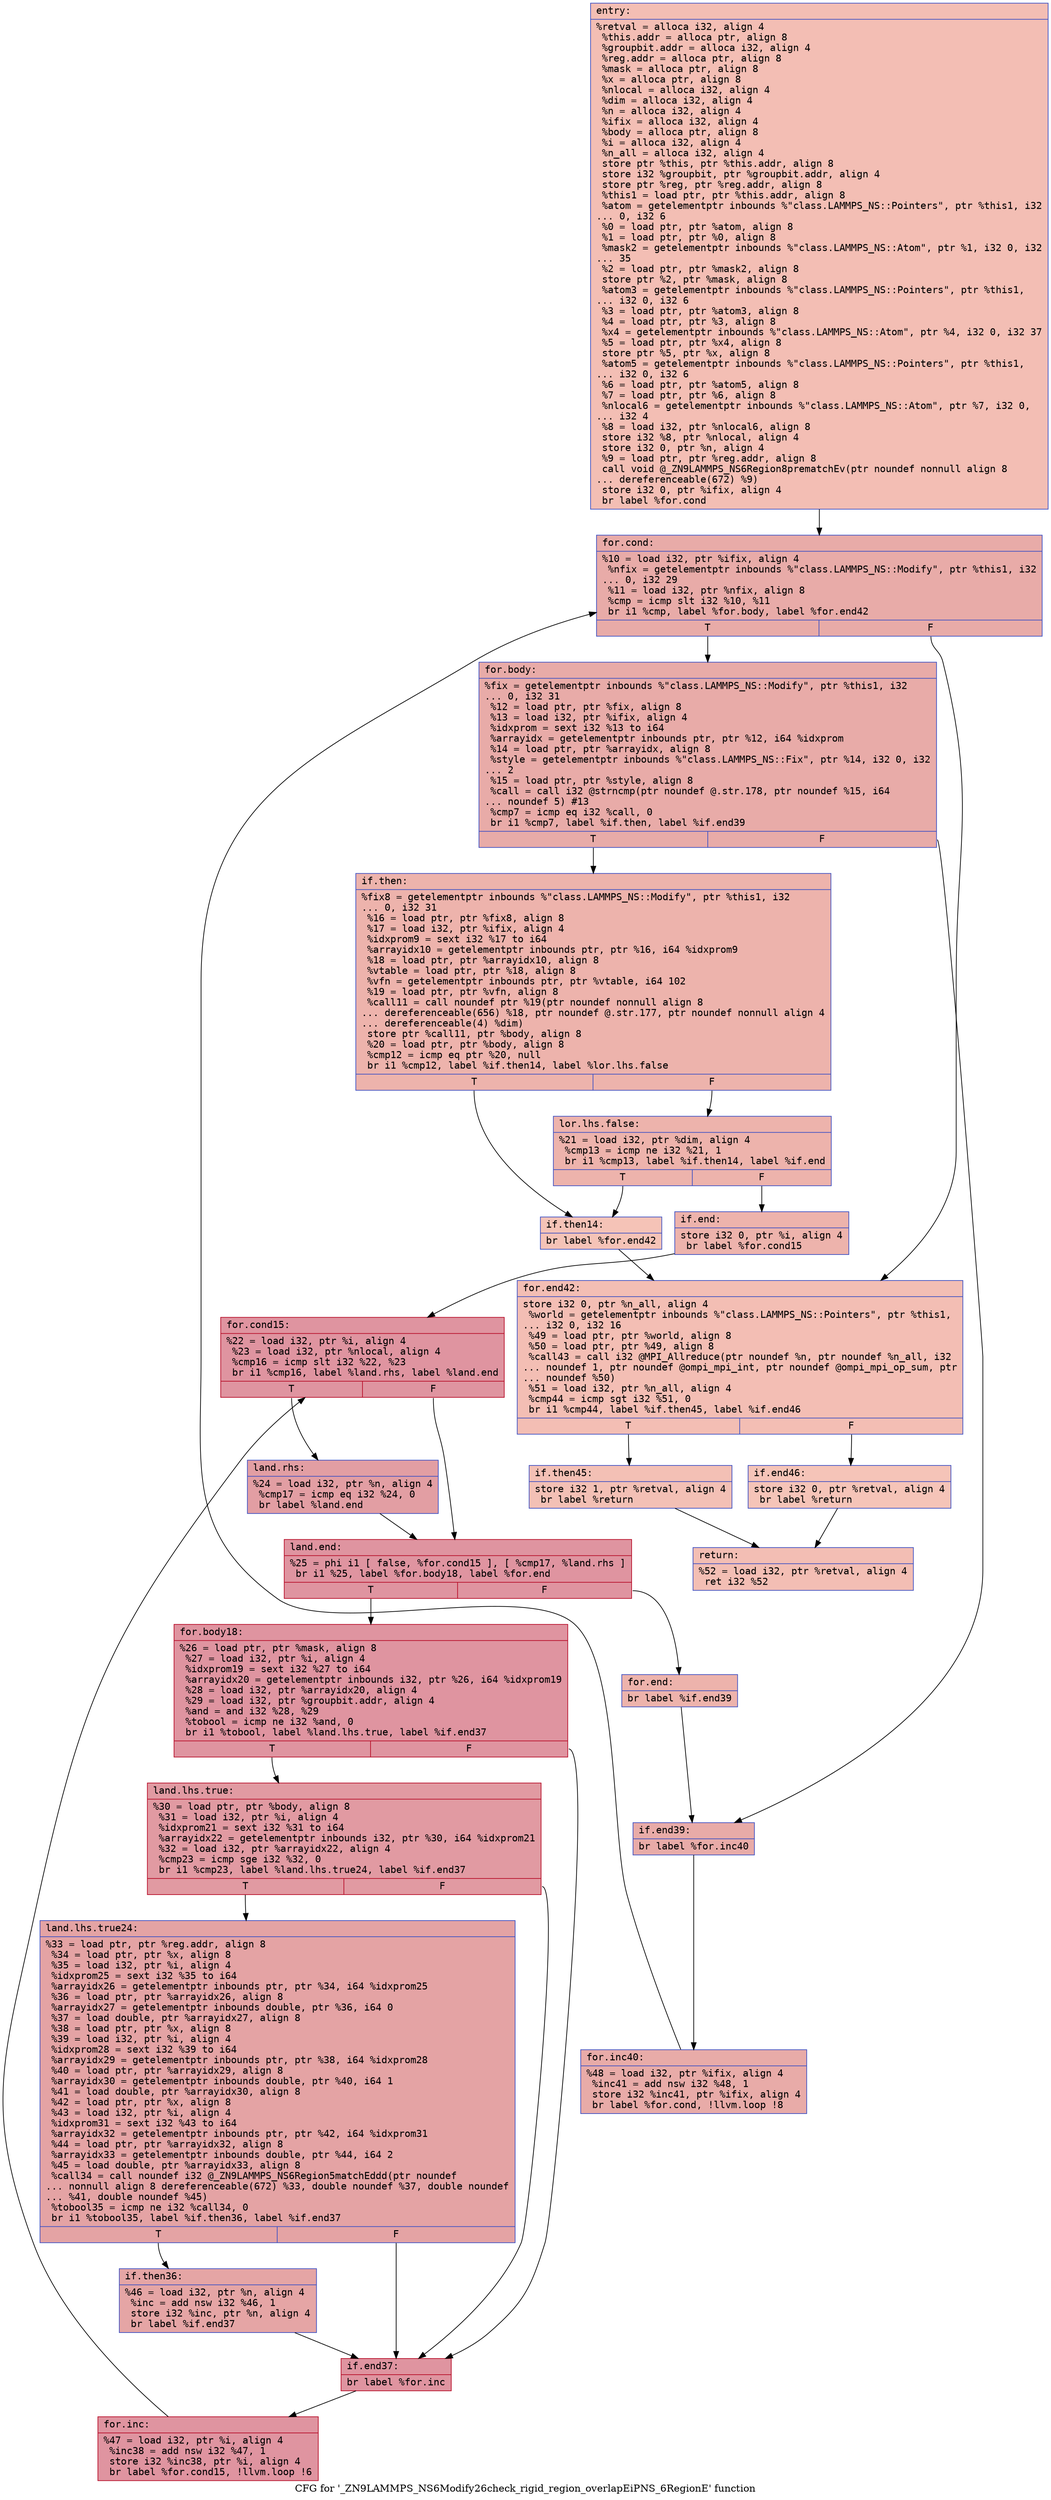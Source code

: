 digraph "CFG for '_ZN9LAMMPS_NS6Modify26check_rigid_region_overlapEiPNS_6RegionE' function" {
	label="CFG for '_ZN9LAMMPS_NS6Modify26check_rigid_region_overlapEiPNS_6RegionE' function";

	Node0x561f163c0360 [shape=record,color="#3d50c3ff", style=filled, fillcolor="#e36c5570" fontname="Courier",label="{entry:\l|  %retval = alloca i32, align 4\l  %this.addr = alloca ptr, align 8\l  %groupbit.addr = alloca i32, align 4\l  %reg.addr = alloca ptr, align 8\l  %mask = alloca ptr, align 8\l  %x = alloca ptr, align 8\l  %nlocal = alloca i32, align 4\l  %dim = alloca i32, align 4\l  %n = alloca i32, align 4\l  %ifix = alloca i32, align 4\l  %body = alloca ptr, align 8\l  %i = alloca i32, align 4\l  %n_all = alloca i32, align 4\l  store ptr %this, ptr %this.addr, align 8\l  store i32 %groupbit, ptr %groupbit.addr, align 4\l  store ptr %reg, ptr %reg.addr, align 8\l  %this1 = load ptr, ptr %this.addr, align 8\l  %atom = getelementptr inbounds %\"class.LAMMPS_NS::Pointers\", ptr %this1, i32\l... 0, i32 6\l  %0 = load ptr, ptr %atom, align 8\l  %1 = load ptr, ptr %0, align 8\l  %mask2 = getelementptr inbounds %\"class.LAMMPS_NS::Atom\", ptr %1, i32 0, i32\l... 35\l  %2 = load ptr, ptr %mask2, align 8\l  store ptr %2, ptr %mask, align 8\l  %atom3 = getelementptr inbounds %\"class.LAMMPS_NS::Pointers\", ptr %this1,\l... i32 0, i32 6\l  %3 = load ptr, ptr %atom3, align 8\l  %4 = load ptr, ptr %3, align 8\l  %x4 = getelementptr inbounds %\"class.LAMMPS_NS::Atom\", ptr %4, i32 0, i32 37\l  %5 = load ptr, ptr %x4, align 8\l  store ptr %5, ptr %x, align 8\l  %atom5 = getelementptr inbounds %\"class.LAMMPS_NS::Pointers\", ptr %this1,\l... i32 0, i32 6\l  %6 = load ptr, ptr %atom5, align 8\l  %7 = load ptr, ptr %6, align 8\l  %nlocal6 = getelementptr inbounds %\"class.LAMMPS_NS::Atom\", ptr %7, i32 0,\l... i32 4\l  %8 = load i32, ptr %nlocal6, align 8\l  store i32 %8, ptr %nlocal, align 4\l  store i32 0, ptr %n, align 4\l  %9 = load ptr, ptr %reg.addr, align 8\l  call void @_ZN9LAMMPS_NS6Region8prematchEv(ptr noundef nonnull align 8\l... dereferenceable(672) %9)\l  store i32 0, ptr %ifix, align 4\l  br label %for.cond\l}"];
	Node0x561f163c0360 -> Node0x561f163c2290[tooltip="entry -> for.cond\nProbability 100.00%" ];
	Node0x561f163c2290 [shape=record,color="#3d50c3ff", style=filled, fillcolor="#cc403a70" fontname="Courier",label="{for.cond:\l|  %10 = load i32, ptr %ifix, align 4\l  %nfix = getelementptr inbounds %\"class.LAMMPS_NS::Modify\", ptr %this1, i32\l... 0, i32 29\l  %11 = load i32, ptr %nfix, align 8\l  %cmp = icmp slt i32 %10, %11\l  br i1 %cmp, label %for.body, label %for.end42\l|{<s0>T|<s1>F}}"];
	Node0x561f163c2290:s0 -> Node0x561f163c2750[tooltip="for.cond -> for.body\nProbability 96.88%" ];
	Node0x561f163c2290:s1 -> Node0x561f163c27d0[tooltip="for.cond -> for.end42\nProbability 3.12%" ];
	Node0x561f163c2750 [shape=record,color="#3d50c3ff", style=filled, fillcolor="#cc403a70" fontname="Courier",label="{for.body:\l|  %fix = getelementptr inbounds %\"class.LAMMPS_NS::Modify\", ptr %this1, i32\l... 0, i32 31\l  %12 = load ptr, ptr %fix, align 8\l  %13 = load i32, ptr %ifix, align 4\l  %idxprom = sext i32 %13 to i64\l  %arrayidx = getelementptr inbounds ptr, ptr %12, i64 %idxprom\l  %14 = load ptr, ptr %arrayidx, align 8\l  %style = getelementptr inbounds %\"class.LAMMPS_NS::Fix\", ptr %14, i32 0, i32\l... 2\l  %15 = load ptr, ptr %style, align 8\l  %call = call i32 @strncmp(ptr noundef @.str.178, ptr noundef %15, i64\l... noundef 5) #13\l  %cmp7 = icmp eq i32 %call, 0\l  br i1 %cmp7, label %if.then, label %if.end39\l|{<s0>T|<s1>F}}"];
	Node0x561f163c2750:s0 -> Node0x561f163c3010[tooltip="for.body -> if.then\nProbability 37.50%" ];
	Node0x561f163c2750:s1 -> Node0x561f163c3080[tooltip="for.body -> if.end39\nProbability 62.50%" ];
	Node0x561f163c3010 [shape=record,color="#3d50c3ff", style=filled, fillcolor="#d6524470" fontname="Courier",label="{if.then:\l|  %fix8 = getelementptr inbounds %\"class.LAMMPS_NS::Modify\", ptr %this1, i32\l... 0, i32 31\l  %16 = load ptr, ptr %fix8, align 8\l  %17 = load i32, ptr %ifix, align 4\l  %idxprom9 = sext i32 %17 to i64\l  %arrayidx10 = getelementptr inbounds ptr, ptr %16, i64 %idxprom9\l  %18 = load ptr, ptr %arrayidx10, align 8\l  %vtable = load ptr, ptr %18, align 8\l  %vfn = getelementptr inbounds ptr, ptr %vtable, i64 102\l  %19 = load ptr, ptr %vfn, align 8\l  %call11 = call noundef ptr %19(ptr noundef nonnull align 8\l... dereferenceable(656) %18, ptr noundef @.str.177, ptr noundef nonnull align 4\l... dereferenceable(4) %dim)\l  store ptr %call11, ptr %body, align 8\l  %20 = load ptr, ptr %body, align 8\l  %cmp12 = icmp eq ptr %20, null\l  br i1 %cmp12, label %if.then14, label %lor.lhs.false\l|{<s0>T|<s1>F}}"];
	Node0x561f163c3010:s0 -> Node0x561f163c39a0[tooltip="if.then -> if.then14\nProbability 3.12%" ];
	Node0x561f163c3010:s1 -> Node0x561f163c39f0[tooltip="if.then -> lor.lhs.false\nProbability 96.88%" ];
	Node0x561f163c39f0 [shape=record,color="#3d50c3ff", style=filled, fillcolor="#d6524470" fontname="Courier",label="{lor.lhs.false:\l|  %21 = load i32, ptr %dim, align 4\l  %cmp13 = icmp ne i32 %21, 1\l  br i1 %cmp13, label %if.then14, label %if.end\l|{<s0>T|<s1>F}}"];
	Node0x561f163c39f0:s0 -> Node0x561f163c39a0[tooltip="lor.lhs.false -> if.then14\nProbability 3.12%" ];
	Node0x561f163c39f0:s1 -> Node0x561f163c3cb0[tooltip="lor.lhs.false -> if.end\nProbability 96.88%" ];
	Node0x561f163c39a0 [shape=record,color="#3d50c3ff", style=filled, fillcolor="#e8765c70" fontname="Courier",label="{if.then14:\l|  br label %for.end42\l}"];
	Node0x561f163c39a0 -> Node0x561f163c27d0[tooltip="if.then14 -> for.end42\nProbability 100.00%" ];
	Node0x561f163c3cb0 [shape=record,color="#3d50c3ff", style=filled, fillcolor="#d6524470" fontname="Courier",label="{if.end:\l|  store i32 0, ptr %i, align 4\l  br label %for.cond15\l}"];
	Node0x561f163c3cb0 -> Node0x561f163c3ee0[tooltip="if.end -> for.cond15\nProbability 100.00%" ];
	Node0x561f163c3ee0 [shape=record,color="#b70d28ff", style=filled, fillcolor="#b70d2870" fontname="Courier",label="{for.cond15:\l|  %22 = load i32, ptr %i, align 4\l  %23 = load i32, ptr %nlocal, align 4\l  %cmp16 = icmp slt i32 %22, %23\l  br i1 %cmp16, label %land.rhs, label %land.end\l|{<s0>T|<s1>F}}"];
	Node0x561f163c3ee0:s0 -> Node0x561f163c2500[tooltip="for.cond15 -> land.rhs\nProbability 50.00%" ];
	Node0x561f163c3ee0:s1 -> Node0x561f163c2580[tooltip="for.cond15 -> land.end\nProbability 50.00%" ];
	Node0x561f163c2500 [shape=record,color="#3d50c3ff", style=filled, fillcolor="#be242e70" fontname="Courier",label="{land.rhs:\l|  %24 = load i32, ptr %n, align 4\l  %cmp17 = icmp eq i32 %24, 0\l  br label %land.end\l}"];
	Node0x561f163c2500 -> Node0x561f163c2580[tooltip="land.rhs -> land.end\nProbability 100.00%" ];
	Node0x561f163c2580 [shape=record,color="#b70d28ff", style=filled, fillcolor="#b70d2870" fontname="Courier",label="{land.end:\l|  %25 = phi i1 [ false, %for.cond15 ], [ %cmp17, %land.rhs ]\l  br i1 %25, label %for.body18, label %for.end\l|{<s0>T|<s1>F}}"];
	Node0x561f163c2580:s0 -> Node0x561f163c47d0[tooltip="land.end -> for.body18\nProbability 96.88%" ];
	Node0x561f163c2580:s1 -> Node0x561f163c48b0[tooltip="land.end -> for.end\nProbability 3.12%" ];
	Node0x561f163c47d0 [shape=record,color="#b70d28ff", style=filled, fillcolor="#b70d2870" fontname="Courier",label="{for.body18:\l|  %26 = load ptr, ptr %mask, align 8\l  %27 = load i32, ptr %i, align 4\l  %idxprom19 = sext i32 %27 to i64\l  %arrayidx20 = getelementptr inbounds i32, ptr %26, i64 %idxprom19\l  %28 = load i32, ptr %arrayidx20, align 4\l  %29 = load i32, ptr %groupbit.addr, align 4\l  %and = and i32 %28, %29\l  %tobool = icmp ne i32 %and, 0\l  br i1 %tobool, label %land.lhs.true, label %if.end37\l|{<s0>T|<s1>F}}"];
	Node0x561f163c47d0:s0 -> Node0x561f163c4f00[tooltip="for.body18 -> land.lhs.true\nProbability 62.50%" ];
	Node0x561f163c47d0:s1 -> Node0x561f163c4f80[tooltip="for.body18 -> if.end37\nProbability 37.50%" ];
	Node0x561f163c4f00 [shape=record,color="#b70d28ff", style=filled, fillcolor="#bb1b2c70" fontname="Courier",label="{land.lhs.true:\l|  %30 = load ptr, ptr %body, align 8\l  %31 = load i32, ptr %i, align 4\l  %idxprom21 = sext i32 %31 to i64\l  %arrayidx22 = getelementptr inbounds i32, ptr %30, i64 %idxprom21\l  %32 = load i32, ptr %arrayidx22, align 4\l  %cmp23 = icmp sge i32 %32, 0\l  br i1 %cmp23, label %land.lhs.true24, label %if.end37\l|{<s0>T|<s1>F}}"];
	Node0x561f163c4f00:s0 -> Node0x561f163c54b0[tooltip="land.lhs.true -> land.lhs.true24\nProbability 50.00%" ];
	Node0x561f163c4f00:s1 -> Node0x561f163c4f80[tooltip="land.lhs.true -> if.end37\nProbability 50.00%" ];
	Node0x561f163c54b0 [shape=record,color="#3d50c3ff", style=filled, fillcolor="#c32e3170" fontname="Courier",label="{land.lhs.true24:\l|  %33 = load ptr, ptr %reg.addr, align 8\l  %34 = load ptr, ptr %x, align 8\l  %35 = load i32, ptr %i, align 4\l  %idxprom25 = sext i32 %35 to i64\l  %arrayidx26 = getelementptr inbounds ptr, ptr %34, i64 %idxprom25\l  %36 = load ptr, ptr %arrayidx26, align 8\l  %arrayidx27 = getelementptr inbounds double, ptr %36, i64 0\l  %37 = load double, ptr %arrayidx27, align 8\l  %38 = load ptr, ptr %x, align 8\l  %39 = load i32, ptr %i, align 4\l  %idxprom28 = sext i32 %39 to i64\l  %arrayidx29 = getelementptr inbounds ptr, ptr %38, i64 %idxprom28\l  %40 = load ptr, ptr %arrayidx29, align 8\l  %arrayidx30 = getelementptr inbounds double, ptr %40, i64 1\l  %41 = load double, ptr %arrayidx30, align 8\l  %42 = load ptr, ptr %x, align 8\l  %43 = load i32, ptr %i, align 4\l  %idxprom31 = sext i32 %43 to i64\l  %arrayidx32 = getelementptr inbounds ptr, ptr %42, i64 %idxprom31\l  %44 = load ptr, ptr %arrayidx32, align 8\l  %arrayidx33 = getelementptr inbounds double, ptr %44, i64 2\l  %45 = load double, ptr %arrayidx33, align 8\l  %call34 = call noundef i32 @_ZN9LAMMPS_NS6Region5matchEddd(ptr noundef\l... nonnull align 8 dereferenceable(672) %33, double noundef %37, double noundef\l... %41, double noundef %45)\l  %tobool35 = icmp ne i32 %call34, 0\l  br i1 %tobool35, label %if.then36, label %if.end37\l|{<s0>T|<s1>F}}"];
	Node0x561f163c54b0:s0 -> Node0x561f163c6620[tooltip="land.lhs.true24 -> if.then36\nProbability 62.50%" ];
	Node0x561f163c54b0:s1 -> Node0x561f163c4f80[tooltip="land.lhs.true24 -> if.end37\nProbability 37.50%" ];
	Node0x561f163c6620 [shape=record,color="#3d50c3ff", style=filled, fillcolor="#c5333470" fontname="Courier",label="{if.then36:\l|  %46 = load i32, ptr %n, align 4\l  %inc = add nsw i32 %46, 1\l  store i32 %inc, ptr %n, align 4\l  br label %if.end37\l}"];
	Node0x561f163c6620 -> Node0x561f163c4f80[tooltip="if.then36 -> if.end37\nProbability 100.00%" ];
	Node0x561f163c4f80 [shape=record,color="#b70d28ff", style=filled, fillcolor="#b70d2870" fontname="Courier",label="{if.end37:\l|  br label %for.inc\l}"];
	Node0x561f163c4f80 -> Node0x561f163c69d0[tooltip="if.end37 -> for.inc\nProbability 100.00%" ];
	Node0x561f163c69d0 [shape=record,color="#b70d28ff", style=filled, fillcolor="#b70d2870" fontname="Courier",label="{for.inc:\l|  %47 = load i32, ptr %i, align 4\l  %inc38 = add nsw i32 %47, 1\l  store i32 %inc38, ptr %i, align 4\l  br label %for.cond15, !llvm.loop !6\l}"];
	Node0x561f163c69d0 -> Node0x561f163c3ee0[tooltip="for.inc -> for.cond15\nProbability 100.00%" ];
	Node0x561f163c48b0 [shape=record,color="#3d50c3ff", style=filled, fillcolor="#d6524470" fontname="Courier",label="{for.end:\l|  br label %if.end39\l}"];
	Node0x561f163c48b0 -> Node0x561f163c3080[tooltip="for.end -> if.end39\nProbability 100.00%" ];
	Node0x561f163c3080 [shape=record,color="#3d50c3ff", style=filled, fillcolor="#cc403a70" fontname="Courier",label="{if.end39:\l|  br label %for.inc40\l}"];
	Node0x561f163c3080 -> Node0x561f163c76c0[tooltip="if.end39 -> for.inc40\nProbability 100.00%" ];
	Node0x561f163c76c0 [shape=record,color="#3d50c3ff", style=filled, fillcolor="#cc403a70" fontname="Courier",label="{for.inc40:\l|  %48 = load i32, ptr %ifix, align 4\l  %inc41 = add nsw i32 %48, 1\l  store i32 %inc41, ptr %ifix, align 4\l  br label %for.cond, !llvm.loop !8\l}"];
	Node0x561f163c76c0 -> Node0x561f163c2290[tooltip="for.inc40 -> for.cond\nProbability 100.00%" ];
	Node0x561f163c27d0 [shape=record,color="#3d50c3ff", style=filled, fillcolor="#e36c5570" fontname="Courier",label="{for.end42:\l|  store i32 0, ptr %n_all, align 4\l  %world = getelementptr inbounds %\"class.LAMMPS_NS::Pointers\", ptr %this1,\l... i32 0, i32 16\l  %49 = load ptr, ptr %world, align 8\l  %50 = load ptr, ptr %49, align 8\l  %call43 = call i32 @MPI_Allreduce(ptr noundef %n, ptr noundef %n_all, i32\l... noundef 1, ptr noundef @ompi_mpi_int, ptr noundef @ompi_mpi_op_sum, ptr\l... noundef %50)\l  %51 = load i32, ptr %n_all, align 4\l  %cmp44 = icmp sgt i32 %51, 0\l  br i1 %cmp44, label %if.then45, label %if.end46\l|{<s0>T|<s1>F}}"];
	Node0x561f163c27d0:s0 -> Node0x561f163c80d0[tooltip="for.end42 -> if.then45\nProbability 62.50%" ];
	Node0x561f163c27d0:s1 -> Node0x561f163c8120[tooltip="for.end42 -> if.end46\nProbability 37.50%" ];
	Node0x561f163c80d0 [shape=record,color="#3d50c3ff", style=filled, fillcolor="#e5705870" fontname="Courier",label="{if.then45:\l|  store i32 1, ptr %retval, align 4\l  br label %return\l}"];
	Node0x561f163c80d0 -> Node0x561f163c82f0[tooltip="if.then45 -> return\nProbability 100.00%" ];
	Node0x561f163c8120 [shape=record,color="#3d50c3ff", style=filled, fillcolor="#e97a5f70" fontname="Courier",label="{if.end46:\l|  store i32 0, ptr %retval, align 4\l  br label %return\l}"];
	Node0x561f163c8120 -> Node0x561f163c82f0[tooltip="if.end46 -> return\nProbability 100.00%" ];
	Node0x561f163c82f0 [shape=record,color="#3d50c3ff", style=filled, fillcolor="#e36c5570" fontname="Courier",label="{return:\l|  %52 = load i32, ptr %retval, align 4\l  ret i32 %52\l}"];
}
